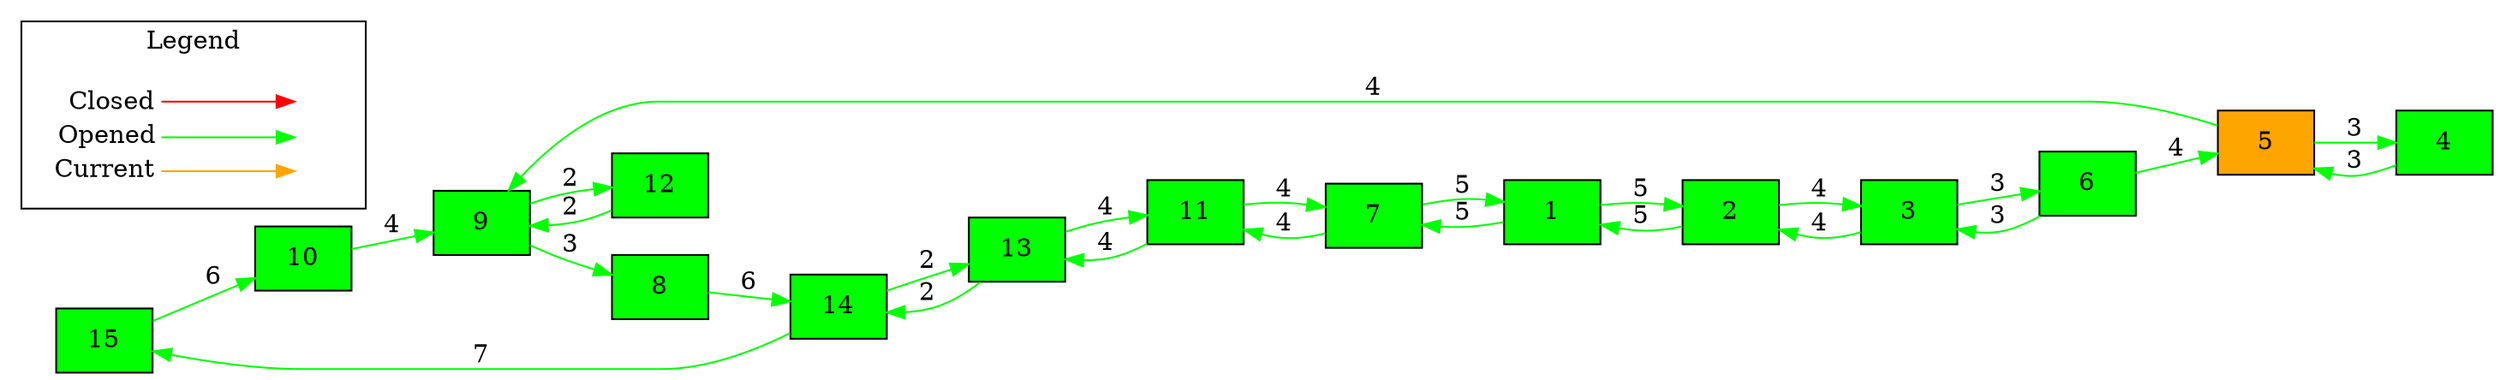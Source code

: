 digraph G {
  graph [rankdir=LR];
  node [shape="box", color = "black", style="filled"];
  "0x600000dec540" [label="15", fillcolor="green"];
  "0x600000dec540" -> "0x600000dec4c0" [label="6", color="green"];
  "0x600000dec4c0" [label="10", fillcolor="green"];
  "0x600000dec4c0" -> "0x600000dec380" [label="4", color="green"];
  "0x600000dec500" [label="13", fillcolor="green"];
  "0x600000dec500" -> "0x600000dec440" [label="2", color="green"];
  "0x600000dec500" -> "0x600000dec3c0" [label="4", color="green"];
  "0x600000dec480" [label="12", fillcolor="green"];
  "0x600000dec480" -> "0x600000dec380" [label="2", color="green"];
  "0x600000dec200" [label="2", fillcolor="green"];
  "0x600000dec200" -> "0x600000dec280" [label="4", color="green"];
  "0x600000dec200" -> "0x600000dec1c0" [label="5", color="green"];
  "0x600000dec380" [label="9", fillcolor="green"];
  "0x600000dec380" -> "0x600000dec480" [label="2", color="green"];
  "0x600000dec380" -> "0x600000dec400" [label="3", color="green"];
  "0x600000dec440" [label="14", fillcolor="green"];
  "0x600000dec440" -> "0x600000dec540" [label="7", color="green"];
  "0x600000dec440" -> "0x600000dec500" [label="2", color="green"];
  "0x600000dec400" [label="8", fillcolor="green"];
  "0x600000dec400" -> "0x600000dec440" [label="6", color="green"];
  "0x600000dec300" [label="4", fillcolor="green"];
  "0x600000dec300" -> "0x600000dec340" [label="3", color="green"];
  "0x600000dec3c0" [label="11", fillcolor="green"];
  "0x600000dec3c0" -> "0x600000dec500" [label="4", color="green"];
  "0x600000dec3c0" -> "0x600000dec240" [label="4", color="green"];
  "0x600000dec2c0" [label="6", fillcolor="green"];
  "0x600000dec2c0" -> "0x600000dec340" [label="4", color="green"];
  "0x600000dec2c0" -> "0x600000dec280" [label="3", color="green"];
  "0x600000dec280" [label="3", fillcolor="green"];
  "0x600000dec280" -> "0x600000dec2c0" [label="3", color="green"];
  "0x600000dec280" -> "0x600000dec200" [label="4", color="green"];
  "0x600000dec1c0" [label="1", fillcolor="green"];
  "0x600000dec1c0" -> "0x600000dec240" [label="5", color="green"];
  "0x600000dec1c0" -> "0x600000dec200" [label="5", color="green"];
  "0x600000dec340" [label="5", fillcolor="orange"];
  "0x600000dec340" -> "0x600000dec380" [label="4", color="green"];
  "0x600000dec340" -> "0x600000dec300" [label="3", color="green"];
  "0x600000dec240" [label="7", fillcolor="green"];
  "0x600000dec240" -> "0x600000dec3c0" [label="4", color="green"];
  "0x600000dec240" -> "0x600000dec1c0" [label="5", color="green"];
  rankdir=LR
  node [shape=plaintext]
  subgraph cluster_01 { 
    label = "Legend";
    key [label=<<table border="0" cellpadding="2" cellspacing="0" cellborder="0">
      <tr><td align="right" port="i1">Closed</td></tr>
      <tr><td align="right" port="i2">Opened</td></tr>
      <tr><td align="right" port="i3">Current</td></tr>
      </table>>, color=white]
    key2 [label=<<table border="0" cellpadding="2" cellspacing="0" cellborder="0">
      <tr><td port="i1">&nbsp;</td></tr>
      <tr><td port="i2">&nbsp;</td></tr>
      <tr><td port="i3">&nbsp;</td></tr>
      </table>>, color=white]
    key:i1:e -> key2:i1:w [color=red]
    key:i2:e -> key2:i2:w [color=green]
    key:i3:e -> key2:i3:w [color=orange]
  }
}
